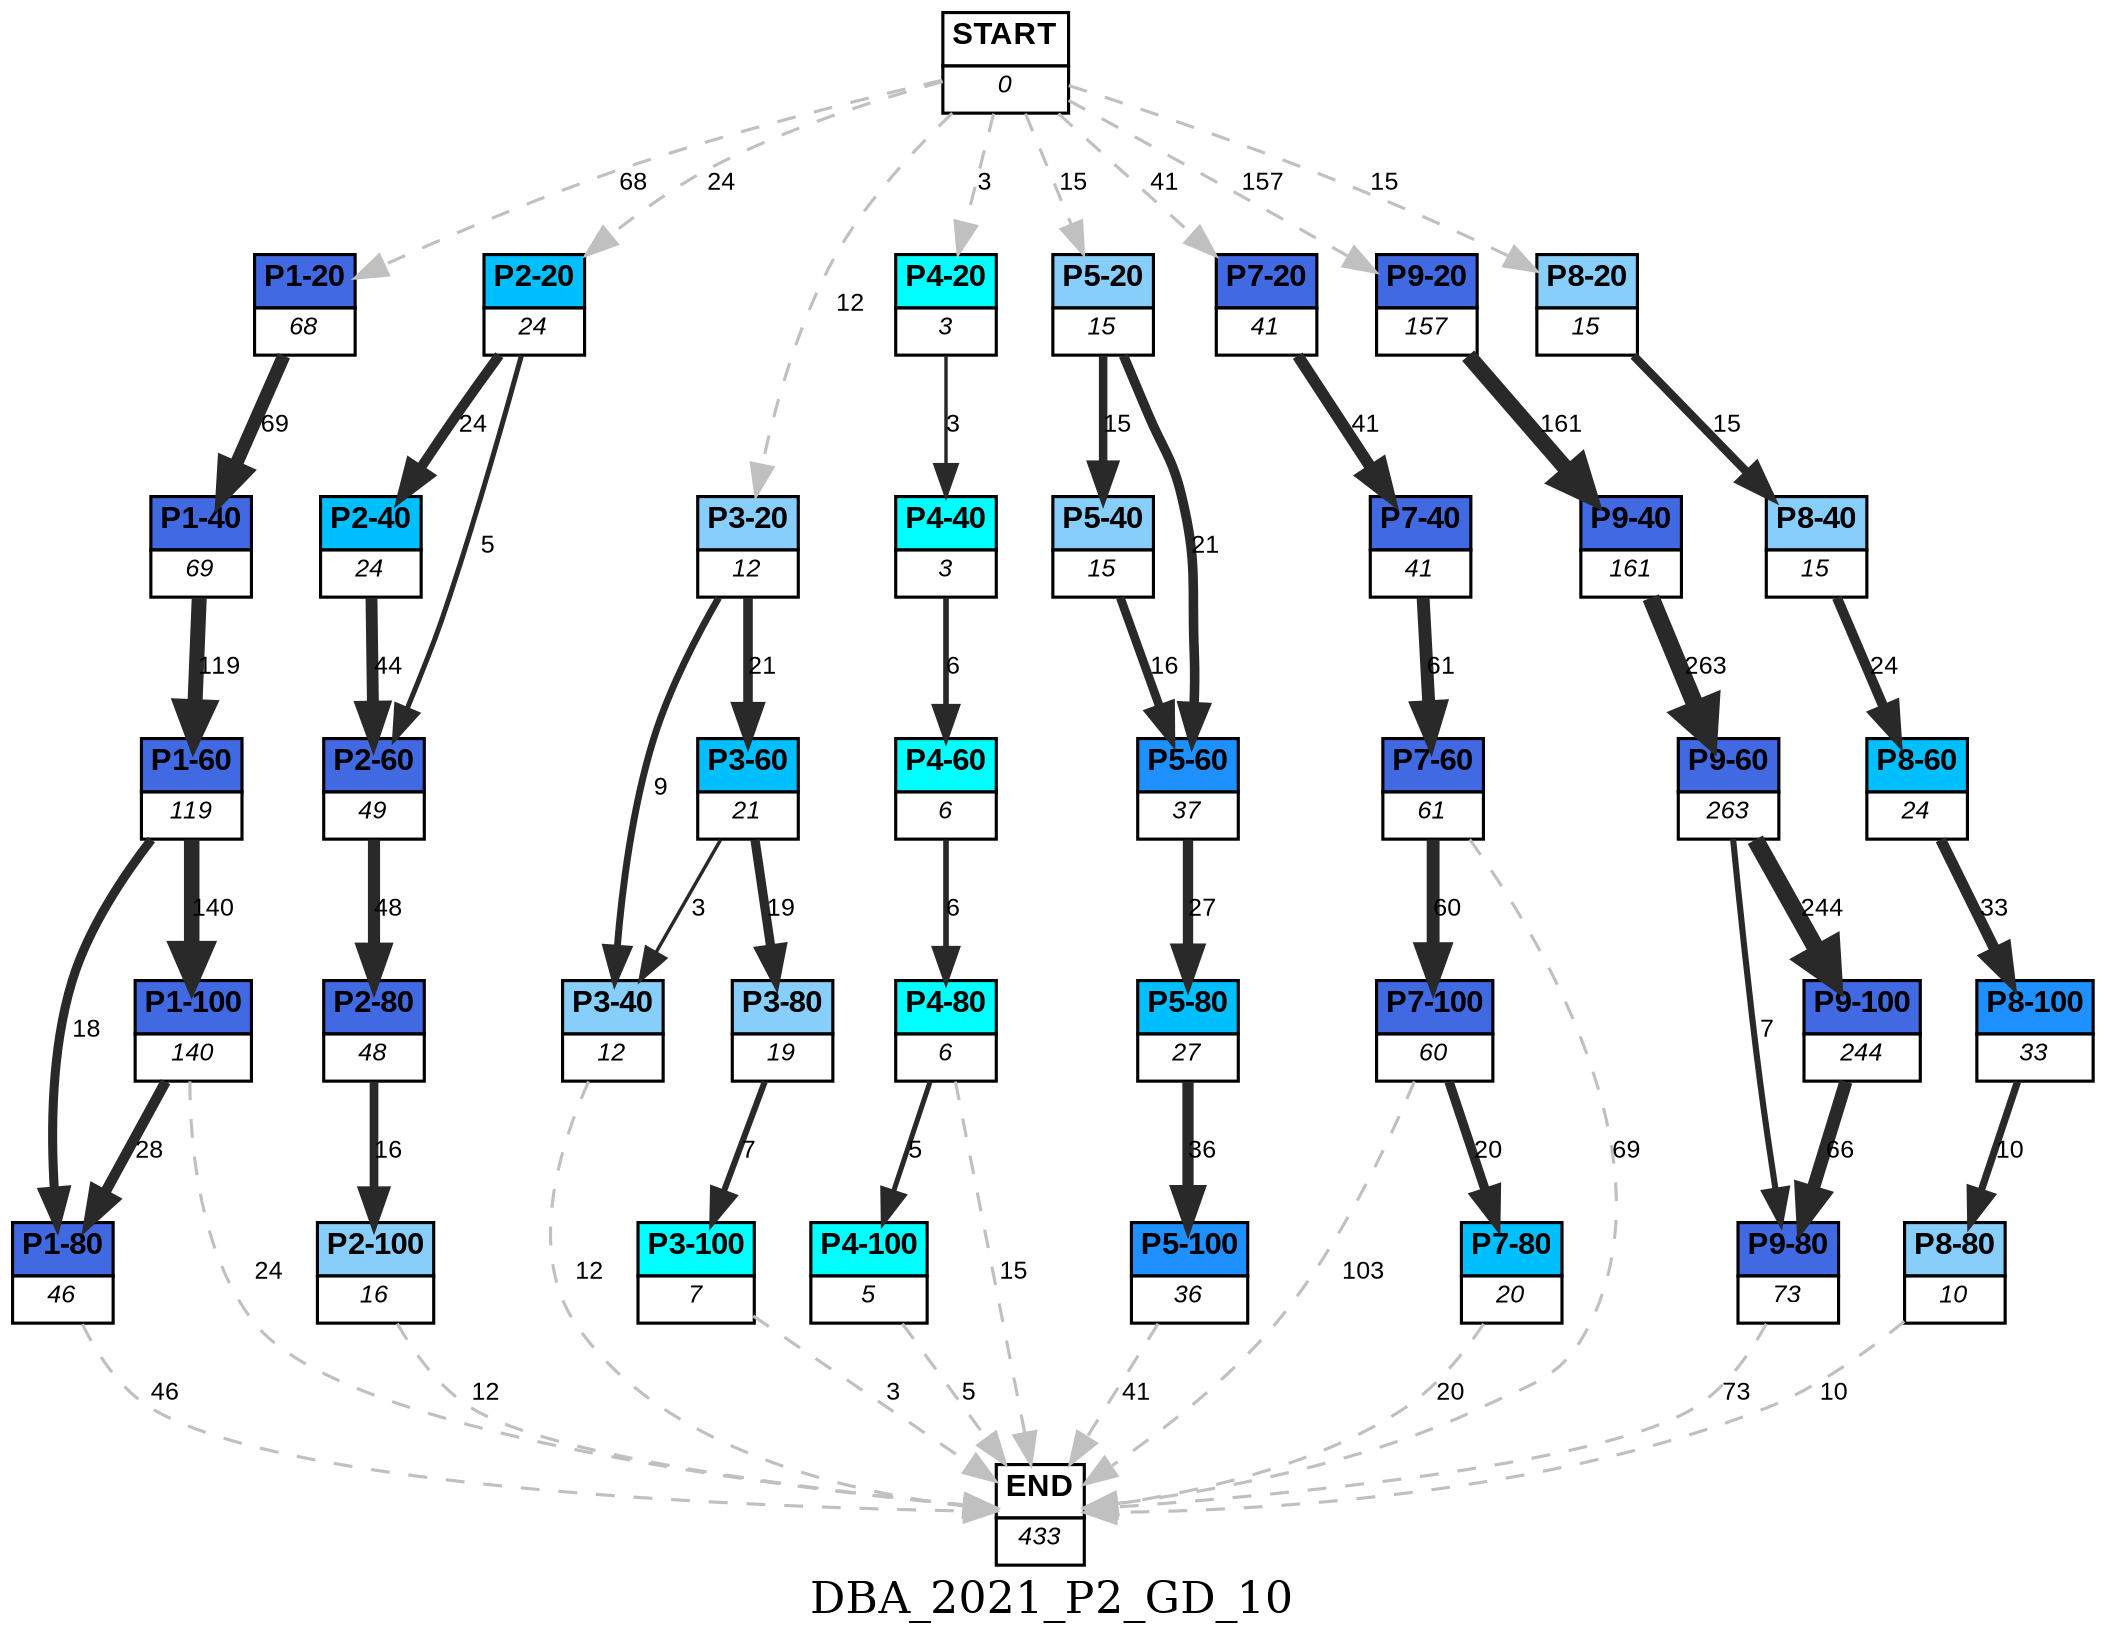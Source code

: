 digraph DBA_2021_P2_GD_10 {
	label=DBA_2021_P2_GD_10;
	dpi = 150
	size="16,11!";
	margin = 0;
"START" [shape=plain, label=<<table border="0" cellborder="1" cellspacing="0"><tr><td bgcolor="white"><FONT face="Arial" POINT-SIZE="10"><b>START</b></FONT></td></tr><tr><td bgcolor="white"><FONT face="Arial" POINT-SIZE="8"><i>0</i></FONT></td></tr></table>>]

"P1-20" [shape=plain, label=<<table border="0" cellborder="1" cellspacing="0"><tr><td bgcolor="royalblue"><FONT face="Arial" POINT-SIZE="10"><b>P1-20</b></FONT></td></tr><tr><td bgcolor="white"><FONT face="Arial" POINT-SIZE="8"><i>68</i></FONT></td></tr></table>>]

"P1-40" [shape=plain, label=<<table border="0" cellborder="1" cellspacing="0"><tr><td bgcolor="royalblue"><FONT face="Arial" POINT-SIZE="10"><b>P1-40</b></FONT></td></tr><tr><td bgcolor="white"><FONT face="Arial" POINT-SIZE="8"><i>69</i></FONT></td></tr></table>>]

"P1-60" [shape=plain, label=<<table border="0" cellborder="1" cellspacing="0"><tr><td bgcolor="royalblue"><FONT face="Arial" POINT-SIZE="10"><b>P1-60</b></FONT></td></tr><tr><td bgcolor="white"><FONT face="Arial" POINT-SIZE="8"><i>119</i></FONT></td></tr></table>>]

"P1-100" [shape=plain, label=<<table border="0" cellborder="1" cellspacing="0"><tr><td bgcolor="royalblue"><FONT face="Arial" POINT-SIZE="10"><b>P1-100</b></FONT></td></tr><tr><td bgcolor="white"><FONT face="Arial" POINT-SIZE="8"><i>140</i></FONT></td></tr></table>>]

"P1-80" [shape=plain, label=<<table border="0" cellborder="1" cellspacing="0"><tr><td bgcolor="royalblue"><FONT face="Arial" POINT-SIZE="10"><b>P1-80</b></FONT></td></tr><tr><td bgcolor="white"><FONT face="Arial" POINT-SIZE="8"><i>46</i></FONT></td></tr></table>>]

"P2-20" [shape=plain, label=<<table border="0" cellborder="1" cellspacing="0"><tr><td bgcolor="deepskyblue"><FONT face="Arial" POINT-SIZE="10"><b>P2-20</b></FONT></td></tr><tr><td bgcolor="white"><FONT face="Arial" POINT-SIZE="8"><i>24</i></FONT></td></tr></table>>]

"P2-40" [shape=plain, label=<<table border="0" cellborder="1" cellspacing="0"><tr><td bgcolor="deepskyblue"><FONT face="Arial" POINT-SIZE="10"><b>P2-40</b></FONT></td></tr><tr><td bgcolor="white"><FONT face="Arial" POINT-SIZE="8"><i>24</i></FONT></td></tr></table>>]

"P2-60" [shape=plain, label=<<table border="0" cellborder="1" cellspacing="0"><tr><td bgcolor="royalblue"><FONT face="Arial" POINT-SIZE="10"><b>P2-60</b></FONT></td></tr><tr><td bgcolor="white"><FONT face="Arial" POINT-SIZE="8"><i>49</i></FONT></td></tr></table>>]

"P2-80" [shape=plain, label=<<table border="0" cellborder="1" cellspacing="0"><tr><td bgcolor="royalblue"><FONT face="Arial" POINT-SIZE="10"><b>P2-80</b></FONT></td></tr><tr><td bgcolor="white"><FONT face="Arial" POINT-SIZE="8"><i>48</i></FONT></td></tr></table>>]

"P2-100" [shape=plain, label=<<table border="0" cellborder="1" cellspacing="0"><tr><td bgcolor="lightskyblue"><FONT face="Arial" POINT-SIZE="10"><b>P2-100</b></FONT></td></tr><tr><td bgcolor="white"><FONT face="Arial" POINT-SIZE="8"><i>16</i></FONT></td></tr></table>>]

"P3-20" [shape=plain, label=<<table border="0" cellborder="1" cellspacing="0"><tr><td bgcolor="lightskyblue"><FONT face="Arial" POINT-SIZE="10"><b>P3-20</b></FONT></td></tr><tr><td bgcolor="white"><FONT face="Arial" POINT-SIZE="8"><i>12</i></FONT></td></tr></table>>]

"P3-60" [shape=plain, label=<<table border="0" cellborder="1" cellspacing="0"><tr><td bgcolor="deepskyblue"><FONT face="Arial" POINT-SIZE="10"><b>P3-60</b></FONT></td></tr><tr><td bgcolor="white"><FONT face="Arial" POINT-SIZE="8"><i>21</i></FONT></td></tr></table>>]

"P3-40" [shape=plain, label=<<table border="0" cellborder="1" cellspacing="0"><tr><td bgcolor="lightskyblue"><FONT face="Arial" POINT-SIZE="10"><b>P3-40</b></FONT></td></tr><tr><td bgcolor="white"><FONT face="Arial" POINT-SIZE="8"><i>12</i></FONT></td></tr></table>>]

"P3-80" [shape=plain, label=<<table border="0" cellborder="1" cellspacing="0"><tr><td bgcolor="lightskyblue"><FONT face="Arial" POINT-SIZE="10"><b>P3-80</b></FONT></td></tr><tr><td bgcolor="white"><FONT face="Arial" POINT-SIZE="8"><i>19</i></FONT></td></tr></table>>]

"P3-100" [shape=plain, label=<<table border="0" cellborder="1" cellspacing="0"><tr><td bgcolor="aqua"><FONT face="Arial" POINT-SIZE="10"><b>P3-100</b></FONT></td></tr><tr><td bgcolor="white"><FONT face="Arial" POINT-SIZE="8"><i>7</i></FONT></td></tr></table>>]

"P4-20" [shape=plain, label=<<table border="0" cellborder="1" cellspacing="0"><tr><td bgcolor="aqua"><FONT face="Arial" POINT-SIZE="10"><b>P4-20</b></FONT></td></tr><tr><td bgcolor="white"><FONT face="Arial" POINT-SIZE="8"><i>3</i></FONT></td></tr></table>>]

"P4-40" [shape=plain, label=<<table border="0" cellborder="1" cellspacing="0"><tr><td bgcolor="aqua"><FONT face="Arial" POINT-SIZE="10"><b>P4-40</b></FONT></td></tr><tr><td bgcolor="white"><FONT face="Arial" POINT-SIZE="8"><i>3</i></FONT></td></tr></table>>]

"P4-60" [shape=plain, label=<<table border="0" cellborder="1" cellspacing="0"><tr><td bgcolor="aqua"><FONT face="Arial" POINT-SIZE="10"><b>P4-60</b></FONT></td></tr><tr><td bgcolor="white"><FONT face="Arial" POINT-SIZE="8"><i>6</i></FONT></td></tr></table>>]

"P4-80" [shape=plain, label=<<table border="0" cellborder="1" cellspacing="0"><tr><td bgcolor="aqua"><FONT face="Arial" POINT-SIZE="10"><b>P4-80</b></FONT></td></tr><tr><td bgcolor="white"><FONT face="Arial" POINT-SIZE="8"><i>6</i></FONT></td></tr></table>>]

"P4-100" [shape=plain, label=<<table border="0" cellborder="1" cellspacing="0"><tr><td bgcolor="aqua"><FONT face="Arial" POINT-SIZE="10"><b>P4-100</b></FONT></td></tr><tr><td bgcolor="white"><FONT face="Arial" POINT-SIZE="8"><i>5</i></FONT></td></tr></table>>]

"P5-20" [shape=plain, label=<<table border="0" cellborder="1" cellspacing="0"><tr><td bgcolor="lightskyblue"><FONT face="Arial" POINT-SIZE="10"><b>P5-20</b></FONT></td></tr><tr><td bgcolor="white"><FONT face="Arial" POINT-SIZE="8"><i>15</i></FONT></td></tr></table>>]

"P5-40" [shape=plain, label=<<table border="0" cellborder="1" cellspacing="0"><tr><td bgcolor="lightskyblue"><FONT face="Arial" POINT-SIZE="10"><b>P5-40</b></FONT></td></tr><tr><td bgcolor="white"><FONT face="Arial" POINT-SIZE="8"><i>15</i></FONT></td></tr></table>>]

"P5-60" [shape=plain, label=<<table border="0" cellborder="1" cellspacing="0"><tr><td bgcolor="dodgerblue"><FONT face="Arial" POINT-SIZE="10"><b>P5-60</b></FONT></td></tr><tr><td bgcolor="white"><FONT face="Arial" POINT-SIZE="8"><i>37</i></FONT></td></tr></table>>]

"P5-80" [shape=plain, label=<<table border="0" cellborder="1" cellspacing="0"><tr><td bgcolor="deepskyblue"><FONT face="Arial" POINT-SIZE="10"><b>P5-80</b></FONT></td></tr><tr><td bgcolor="white"><FONT face="Arial" POINT-SIZE="8"><i>27</i></FONT></td></tr></table>>]

"P5-100" [shape=plain, label=<<table border="0" cellborder="1" cellspacing="0"><tr><td bgcolor="dodgerblue"><FONT face="Arial" POINT-SIZE="10"><b>P5-100</b></FONT></td></tr><tr><td bgcolor="white"><FONT face="Arial" POINT-SIZE="8"><i>36</i></FONT></td></tr></table>>]

"P7-20" [shape=plain, label=<<table border="0" cellborder="1" cellspacing="0"><tr><td bgcolor="royalblue"><FONT face="Arial" POINT-SIZE="10"><b>P7-20</b></FONT></td></tr><tr><td bgcolor="white"><FONT face="Arial" POINT-SIZE="8"><i>41</i></FONT></td></tr></table>>]

"P7-40" [shape=plain, label=<<table border="0" cellborder="1" cellspacing="0"><tr><td bgcolor="royalblue"><FONT face="Arial" POINT-SIZE="10"><b>P7-40</b></FONT></td></tr><tr><td bgcolor="white"><FONT face="Arial" POINT-SIZE="8"><i>41</i></FONT></td></tr></table>>]

"P7-60" [shape=plain, label=<<table border="0" cellborder="1" cellspacing="0"><tr><td bgcolor="royalblue"><FONT face="Arial" POINT-SIZE="10"><b>P7-60</b></FONT></td></tr><tr><td bgcolor="white"><FONT face="Arial" POINT-SIZE="8"><i>61</i></FONT></td></tr></table>>]

"P7-100" [shape=plain, label=<<table border="0" cellborder="1" cellspacing="0"><tr><td bgcolor="royalblue"><FONT face="Arial" POINT-SIZE="10"><b>P7-100</b></FONT></td></tr><tr><td bgcolor="white"><FONT face="Arial" POINT-SIZE="8"><i>60</i></FONT></td></tr></table>>]

"P9-20" [shape=plain, label=<<table border="0" cellborder="1" cellspacing="0"><tr><td bgcolor="royalblue"><FONT face="Arial" POINT-SIZE="10"><b>P9-20</b></FONT></td></tr><tr><td bgcolor="white"><FONT face="Arial" POINT-SIZE="8"><i>157</i></FONT></td></tr></table>>]

"P9-40" [shape=plain, label=<<table border="0" cellborder="1" cellspacing="0"><tr><td bgcolor="royalblue"><FONT face="Arial" POINT-SIZE="10"><b>P9-40</b></FONT></td></tr><tr><td bgcolor="white"><FONT face="Arial" POINT-SIZE="8"><i>161</i></FONT></td></tr></table>>]

"P9-60" [shape=plain, label=<<table border="0" cellborder="1" cellspacing="0"><tr><td bgcolor="royalblue"><FONT face="Arial" POINT-SIZE="10"><b>P9-60</b></FONT></td></tr><tr><td bgcolor="white"><FONT face="Arial" POINT-SIZE="8"><i>263</i></FONT></td></tr></table>>]

"P9-100" [shape=plain, label=<<table border="0" cellborder="1" cellspacing="0"><tr><td bgcolor="royalblue"><FONT face="Arial" POINT-SIZE="10"><b>P9-100</b></FONT></td></tr><tr><td bgcolor="white"><FONT face="Arial" POINT-SIZE="8"><i>244</i></FONT></td></tr></table>>]

"P9-80" [shape=plain, label=<<table border="0" cellborder="1" cellspacing="0"><tr><td bgcolor="royalblue"><FONT face="Arial" POINT-SIZE="10"><b>P9-80</b></FONT></td></tr><tr><td bgcolor="white"><FONT face="Arial" POINT-SIZE="8"><i>73</i></FONT></td></tr></table>>]

"P7-80" [shape=plain, label=<<table border="0" cellborder="1" cellspacing="0"><tr><td bgcolor="deepskyblue"><FONT face="Arial" POINT-SIZE="10"><b>P7-80</b></FONT></td></tr><tr><td bgcolor="white"><FONT face="Arial" POINT-SIZE="8"><i>20</i></FONT></td></tr></table>>]

"P8-20" [shape=plain, label=<<table border="0" cellborder="1" cellspacing="0"><tr><td bgcolor="lightskyblue"><FONT face="Arial" POINT-SIZE="10"><b>P8-20</b></FONT></td></tr><tr><td bgcolor="white"><FONT face="Arial" POINT-SIZE="8"><i>15</i></FONT></td></tr></table>>]

"P8-40" [shape=plain, label=<<table border="0" cellborder="1" cellspacing="0"><tr><td bgcolor="lightskyblue"><FONT face="Arial" POINT-SIZE="10"><b>P8-40</b></FONT></td></tr><tr><td bgcolor="white"><FONT face="Arial" POINT-SIZE="8"><i>15</i></FONT></td></tr></table>>]

"P8-60" [shape=plain, label=<<table border="0" cellborder="1" cellspacing="0"><tr><td bgcolor="deepskyblue"><FONT face="Arial" POINT-SIZE="10"><b>P8-60</b></FONT></td></tr><tr><td bgcolor="white"><FONT face="Arial" POINT-SIZE="8"><i>24</i></FONT></td></tr></table>>]

"P8-100" [shape=plain, label=<<table border="0" cellborder="1" cellspacing="0"><tr><td bgcolor="dodgerblue"><FONT face="Arial" POINT-SIZE="10"><b>P8-100</b></FONT></td></tr><tr><td bgcolor="white"><FONT face="Arial" POINT-SIZE="8"><i>33</i></FONT></td></tr></table>>]

"P8-80" [shape=plain, label=<<table border="0" cellborder="1" cellspacing="0"><tr><td bgcolor="lightskyblue"><FONT face="Arial" POINT-SIZE="10"><b>P8-80</b></FONT></td></tr><tr><td bgcolor="white"><FONT face="Arial" POINT-SIZE="8"><i>10</i></FONT></td></tr></table>>]

"END" [shape=plain, label=<<table border="0" cellborder="1" cellspacing="0"><tr><td bgcolor="white"><FONT face="Arial" POINT-SIZE="10"><b>END</b></FONT></td></tr><tr><td bgcolor="white"><FONT face="Arial" POINT-SIZE="8"><i>433</i></FONT></td></tr></table>>]

"START" -> "P1-20" [ style = dashed color=grey label ="68" labelfloat=false fontname="Arial" fontsize=8]

"START" -> "P2-20" [ style = dashed color=grey label ="24" labelfloat=false fontname="Arial" fontsize=8]

"START" -> "P3-20" [ style = dashed color=grey label ="12" labelfloat=false fontname="Arial" fontsize=8]

"START" -> "P4-20" [ style = dashed color=grey label ="3" labelfloat=false fontname="Arial" fontsize=8]

"START" -> "P5-20" [ style = dashed color=grey label ="15" labelfloat=false fontname="Arial" fontsize=8]

"START" -> "P7-20" [ style = dashed color=grey label ="41" labelfloat=false fontname="Arial" fontsize=8]

"START" -> "P9-20" [ style = dashed color=grey label ="157" labelfloat=false fontname="Arial" fontsize=8]

"START" -> "P8-20" [ style = dashed color=grey label ="15" labelfloat=false fontname="Arial" fontsize=8]

"P1-20" -> "P1-40" [ color=grey16 penwidth = "4.23410650459726"label ="69" labelfloat=false fontname="Arial" fontsize=8]

"P1-40" -> "P1-60" [ color=grey16 penwidth = "4.77912349311153"label ="119" labelfloat=false fontname="Arial" fontsize=8]

"P1-60" -> "P1-100" [ color=grey16 penwidth = "4.9416424226093"label ="140" labelfloat=false fontname="Arial" fontsize=8]

"P1-60" -> "P1-80" [ color=grey16 penwidth = "2.89037175789616"label ="18" labelfloat=false fontname="Arial" fontsize=8]

"P1-100" -> "P1-80" [ color=grey16 penwidth = "3.3322045101752"label ="28" labelfloat=false fontname="Arial" fontsize=8]

"P1-100" -> "END" [ style = dashed color=grey label ="24" labelfloat=false fontname="Arial" fontsize=8]

"P1-80" -> "END" [ style = dashed color=grey label ="46" labelfloat=false fontname="Arial" fontsize=8]

"P2-20" -> "P2-40" [ color=grey16 penwidth = "3.17805383034795"label ="24" labelfloat=false fontname="Arial" fontsize=8]

"P2-20" -> "P2-60" [ color=grey16 penwidth = "1.6094379124341"label ="5" labelfloat=false fontname="Arial" fontsize=8]

"P2-40" -> "P2-60" [ color=grey16 penwidth = "3.78418963391826"label ="44" labelfloat=false fontname="Arial" fontsize=8]

"P2-60" -> "P2-80" [ color=grey16 penwidth = "3.87120101090789"label ="48" labelfloat=false fontname="Arial" fontsize=8]

"P2-80" -> "P2-100" [ color=grey16 penwidth = "2.77258872223978"label ="16" labelfloat=false fontname="Arial" fontsize=8]

"P2-100" -> "END" [ style = dashed color=grey label ="12" labelfloat=false fontname="Arial" fontsize=8]

"P3-20" -> "P3-60" [ color=grey16 penwidth = "3.04452243772342"label ="21" labelfloat=false fontname="Arial" fontsize=8]

"P3-20" -> "P3-40" [ color=grey16 penwidth = "2.19722457733622"label ="9" labelfloat=false fontname="Arial" fontsize=8]

"P3-60" -> "P3-40" [ color=grey16 penwidth = "1.09861228866811"label ="3" labelfloat=false fontname="Arial" fontsize=8]

"P3-60" -> "P3-80" [ color=grey16 penwidth = "2.94443897916644"label ="19" labelfloat=false fontname="Arial" fontsize=8]

"P3-40" -> "END" [ style = dashed color=grey label ="12" labelfloat=false fontname="Arial" fontsize=8]

"P3-80" -> "P3-100" [ color=grey16 penwidth = "1.94591014905531"label ="7" labelfloat=false fontname="Arial" fontsize=8]

"P3-100" -> "END" [ style = dashed color=grey label ="3" labelfloat=false fontname="Arial" fontsize=8]

"P4-20" -> "P4-40" [ color=grey16 penwidth = "1.09861228866811"label ="3" labelfloat=false fontname="Arial" fontsize=8]

"P4-40" -> "P4-60" [ color=grey16 penwidth = "1.79175946922805"label ="6" labelfloat=false fontname="Arial" fontsize=8]

"P4-60" -> "P4-80" [ color=grey16 penwidth = "1.79175946922805"label ="6" labelfloat=false fontname="Arial" fontsize=8]

"P4-80" -> "P4-100" [ color=grey16 penwidth = "1.6094379124341"label ="5" labelfloat=false fontname="Arial" fontsize=8]

"P4-80" -> "END" [ style = dashed color=grey label ="15" labelfloat=false fontname="Arial" fontsize=8]

"P4-100" -> "END" [ style = dashed color=grey label ="5" labelfloat=false fontname="Arial" fontsize=8]

"P5-20" -> "P5-40" [ color=grey16 penwidth = "2.70805020110221"label ="15" labelfloat=false fontname="Arial" fontsize=8]

"P5-20" -> "P5-60" [ color=grey16 penwidth = "3.04452243772342"label ="21" labelfloat=false fontname="Arial" fontsize=8]

"P5-40" -> "P5-60" [ color=grey16 penwidth = "2.77258872223978"label ="16" labelfloat=false fontname="Arial" fontsize=8]

"P5-60" -> "P5-80" [ color=grey16 penwidth = "3.29583686600433"label ="27" labelfloat=false fontname="Arial" fontsize=8]

"P5-80" -> "P5-100" [ color=grey16 penwidth = "3.58351893845611"label ="36" labelfloat=false fontname="Arial" fontsize=8]

"P5-100" -> "END" [ style = dashed color=grey label ="41" labelfloat=false fontname="Arial" fontsize=8]

"P7-20" -> "P7-40" [ color=grey16 penwidth = "3.71357206670431"label ="41" labelfloat=false fontname="Arial" fontsize=8]

"P7-40" -> "P7-60" [ color=grey16 penwidth = "4.11087386417331"label ="61" labelfloat=false fontname="Arial" fontsize=8]

"P7-60" -> "P7-100" [ color=grey16 penwidth = "4.0943445622221"label ="60" labelfloat=false fontname="Arial" fontsize=8]

"P7-60" -> "END" [ style = dashed color=grey label ="69" labelfloat=false fontname="Arial" fontsize=8]

"P7-100" -> "P7-80" [ color=grey16 penwidth = "2.99573227355399"label ="20" labelfloat=false fontname="Arial" fontsize=8]

"P7-100" -> "END" [ style = dashed color=grey label ="103" labelfloat=false fontname="Arial" fontsize=8]

"P9-20" -> "P9-40" [ color=grey16 penwidth = "5.08140436498446"label ="161" labelfloat=false fontname="Arial" fontsize=8]

"P9-40" -> "P9-60" [ color=grey16 penwidth = "5.57215403217776"label ="263" labelfloat=false fontname="Arial" fontsize=8]

"P9-60" -> "P9-100" [ color=grey16 penwidth = "5.4971682252932"label ="244" labelfloat=false fontname="Arial" fontsize=8]

"P9-60" -> "P9-80" [ color=grey16 penwidth = "1.94591014905531"label ="7" labelfloat=false fontname="Arial" fontsize=8]

"P9-100" -> "P9-80" [ color=grey16 penwidth = "4.18965474202643"label ="66" labelfloat=false fontname="Arial" fontsize=8]

"P9-80" -> "END" [ style = dashed color=grey label ="73" labelfloat=false fontname="Arial" fontsize=8]

"P7-80" -> "END" [ style = dashed color=grey label ="20" labelfloat=false fontname="Arial" fontsize=8]

"P8-20" -> "P8-40" [ color=grey16 penwidth = "2.70805020110221"label ="15" labelfloat=false fontname="Arial" fontsize=8]

"P8-40" -> "P8-60" [ color=grey16 penwidth = "3.17805383034795"label ="24" labelfloat=false fontname="Arial" fontsize=8]

"P8-60" -> "P8-100" [ color=grey16 penwidth = "3.49650756146648"label ="33" labelfloat=false fontname="Arial" fontsize=8]

"P8-100" -> "P8-80" [ color=grey16 penwidth = "2.30258509299405"label ="10" labelfloat=false fontname="Arial" fontsize=8]

"P8-80" -> "END" [ style = dashed color=grey label ="10" labelfloat=false fontname="Arial" fontsize=8]

}
